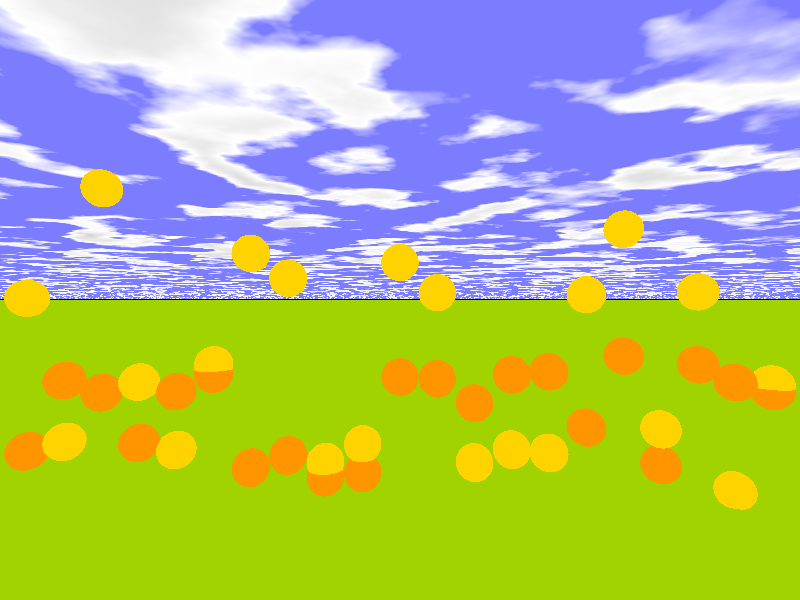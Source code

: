 // POV-Ray 3.7 Scene File "random_2.pov"
// author: Friedrich A. Lohmueller, 2004/Aug-2011/Jan-2013
// email: Friedrich.Lohmueller_at_t-online.de
// homepage: http://www.f-lohmueller.de
//
//--------------------------------------------------------------------------
#version 3.6; // 3.7;
global_settings{ assumed_gamma 1.0 }
#default{ finish{ ambient 0.1 diffuse 0.9 }}
//--------------------------------------------------------------------------
#include "colors.inc"
#include "textures.inc"
#include "glass.inc"
#include "metals.inc"
#include "golds.inc"
#include "stones.inc"
#include "woods.inc"
#include "shapes.inc"
#include "shapes2.inc"
#include "functions.inc"
#include "math.inc"
#include "transforms.inc"
//--------------------------------------------------------------------------
// camera ------------------------------------------------------------------
#declare Camera_0 = camera {/*ultra_wide_angle*/ angle 75      // front view
                            location  <0.0 , 2.75 ,-3.0>
                            right     x*image_width/image_height
                            look_at   <0.0 , 2.75 , 0.0>}
#declare Camera_1 = camera {ultra_wide_angle angle 90       // diagonal view
                            location  <2.0 , 2.5 ,-3.0>
                            right     x*image_width/image_height
                            look_at   <0.0 , 1.0 , 0.0>}
#declare Camera_2 = camera {ultra_wide_angle angle 90     // right side view
                            location  <3.0 , 1.0 , 0.0>
                            right     x*image_width/image_height
                            look_at   <0.0 , 1.0 , 0.0>}
#declare Camera_3 = camera {ultra_wide_angle angle 90            // top view
                            location  <0.0 , 3.0 ,-0.001>
                            right     x*image_width/image_height
                            look_at   <0.0 , 1.0 , 0.0>}
camera{Camera_0}
// sun ---------------------------------------------------------------------
light_source{<1500,2500,-2500> color White}
// sky ---------------------------------------------------------------------
plane{<0,1,0>,1 hollow
       texture{ pigment{ bozo turbulence 0.76
                         color_map { [0.5 rgb <0.20, 0.20, 1.0>]
                                     [0.6 rgb <1,1,1>]
                                     [1.0 rgb <0.5,0.5,0.5>]}
                       }
                finish {ambient 1 diffuse 0} }
       scale 10000}
// fog ---------------------------------------------------------------------
fog{fog_type   2
    distance   50
    color      White
    fog_offset 0.1
    fog_alt    2.0
    turbulence 0.8}
// ground ------------------------------------------------------------------
plane { <0,1,0>, 0
        texture{ pigment{color rgb<0.35,0.65,0.0>}
                 normal {bumps 0.75 scale 0.015}
               } // end of texture
      } // end of plane
//--------------------------------------------------------------------------
//---------------------------- objects in scene ----------------------------
//--------------------------------------------------------------------------







#declare Random_1 = seed (1153); // use: "rand(Random_1)"
#declare Random_2 = seed (553) ; // use: "rand(Random_2)"

#declare Ball_1 =
 sphere{<0,0,0>,0.25 scale <1,1,1> rotate<0,0,0> translate<0,0,0>
        texture{pigment{ color rgb<1,0.65,0>}
                finish { phong 1}}}

#declare Ball_2 =
 sphere{<0,0,0>,0.25 scale <1,1,1> rotate<0,0,0> translate<0,0,0>
        texture{pigment{ color rgb<1,0.3,0>}
                finish { phong 1}}}

union{
 #declare Nr = -10;     // start
 #declare EndNr = 10; // end
 #while (Nr< EndNr+1)

   object{Ball_1 translate<Nr*0.5,0 + 5 * rand(Random_1) ,0>}

   object{Ball_2 translate<Nr*0.5,0 + 2 * rand(Random_2) ,0>}

 #declare Nr = Nr + 1;  // next Nr
 #end // --------------- end of loop

rotate<0,0,0>
translate<0,0,4>} // end of union

//---------------------------------------------------------- end


